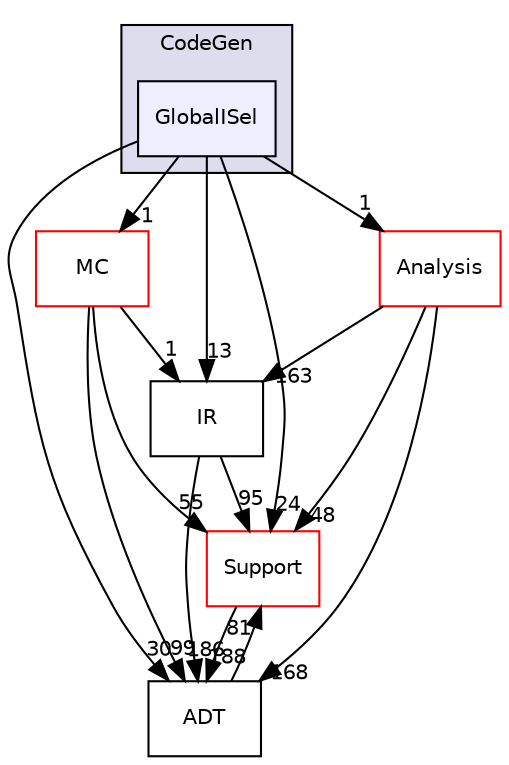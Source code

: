 digraph "include/llvm/CodeGen/GlobalISel" {
  bgcolor=transparent;
  compound=true
  node [ fontsize="10", fontname="Helvetica"];
  edge [ labelfontsize="10", labelfontname="Helvetica"];
  subgraph clusterdir_19e251b771363806b5435ead42278477 {
    graph [ bgcolor="#ddddee", pencolor="black", label="CodeGen" fontname="Helvetica", fontsize="10", URL="dir_19e251b771363806b5435ead42278477.html"]
  dir_acf95d48488878a56d51b126ec99551e [shape=box, label="GlobalISel", style="filled", fillcolor="#eeeeff", pencolor="black", URL="dir_acf95d48488878a56d51b126ec99551e.html"];
  }
  dir_c3e93f23a4a31c717998b98ce143b7c0 [shape=box label="IR" URL="dir_c3e93f23a4a31c717998b98ce143b7c0.html"];
  dir_3c463fb0a03f5ca9e2abd53334bc8356 [shape=box label="MC" color="red" URL="dir_3c463fb0a03f5ca9e2abd53334bc8356.html"];
  dir_ae1e398ac700924fa434b51c248a5531 [shape=box label="Support" color="red" URL="dir_ae1e398ac700924fa434b51c248a5531.html"];
  dir_32453792af2ba70c54e3ccae3a790d1b [shape=box label="ADT" URL="dir_32453792af2ba70c54e3ccae3a790d1b.html"];
  dir_97cdd6ae7e6843add574fb55e792badd [shape=box label="Analysis" color="red" URL="dir_97cdd6ae7e6843add574fb55e792badd.html"];
  dir_c3e93f23a4a31c717998b98ce143b7c0->dir_ae1e398ac700924fa434b51c248a5531 [headlabel="95", labeldistance=1.5 headhref="dir_000010_000011.html"];
  dir_c3e93f23a4a31c717998b98ce143b7c0->dir_32453792af2ba70c54e3ccae3a790d1b [headlabel="186", labeldistance=1.5 headhref="dir_000010_000007.html"];
  dir_3c463fb0a03f5ca9e2abd53334bc8356->dir_c3e93f23a4a31c717998b98ce143b7c0 [headlabel="1", labeldistance=1.5 headhref="dir_000281_000010.html"];
  dir_3c463fb0a03f5ca9e2abd53334bc8356->dir_ae1e398ac700924fa434b51c248a5531 [headlabel="55", labeldistance=1.5 headhref="dir_000281_000011.html"];
  dir_3c463fb0a03f5ca9e2abd53334bc8356->dir_32453792af2ba70c54e3ccae3a790d1b [headlabel="99", labeldistance=1.5 headhref="dir_000281_000007.html"];
  dir_ae1e398ac700924fa434b51c248a5531->dir_32453792af2ba70c54e3ccae3a790d1b [headlabel="188", labeldistance=1.5 headhref="dir_000011_000007.html"];
  dir_32453792af2ba70c54e3ccae3a790d1b->dir_ae1e398ac700924fa434b51c248a5531 [headlabel="81", labeldistance=1.5 headhref="dir_000007_000011.html"];
  dir_97cdd6ae7e6843add574fb55e792badd->dir_c3e93f23a4a31c717998b98ce143b7c0 [headlabel="163", labeldistance=1.5 headhref="dir_000012_000010.html"];
  dir_97cdd6ae7e6843add574fb55e792badd->dir_ae1e398ac700924fa434b51c248a5531 [headlabel="48", labeldistance=1.5 headhref="dir_000012_000011.html"];
  dir_97cdd6ae7e6843add574fb55e792badd->dir_32453792af2ba70c54e3ccae3a790d1b [headlabel="168", labeldistance=1.5 headhref="dir_000012_000007.html"];
  dir_acf95d48488878a56d51b126ec99551e->dir_c3e93f23a4a31c717998b98ce143b7c0 [headlabel="13", labeldistance=1.5 headhref="dir_000244_000010.html"];
  dir_acf95d48488878a56d51b126ec99551e->dir_3c463fb0a03f5ca9e2abd53334bc8356 [headlabel="1", labeldistance=1.5 headhref="dir_000244_000281.html"];
  dir_acf95d48488878a56d51b126ec99551e->dir_ae1e398ac700924fa434b51c248a5531 [headlabel="24", labeldistance=1.5 headhref="dir_000244_000011.html"];
  dir_acf95d48488878a56d51b126ec99551e->dir_32453792af2ba70c54e3ccae3a790d1b [headlabel="30", labeldistance=1.5 headhref="dir_000244_000007.html"];
  dir_acf95d48488878a56d51b126ec99551e->dir_97cdd6ae7e6843add574fb55e792badd [headlabel="1", labeldistance=1.5 headhref="dir_000244_000012.html"];
}
